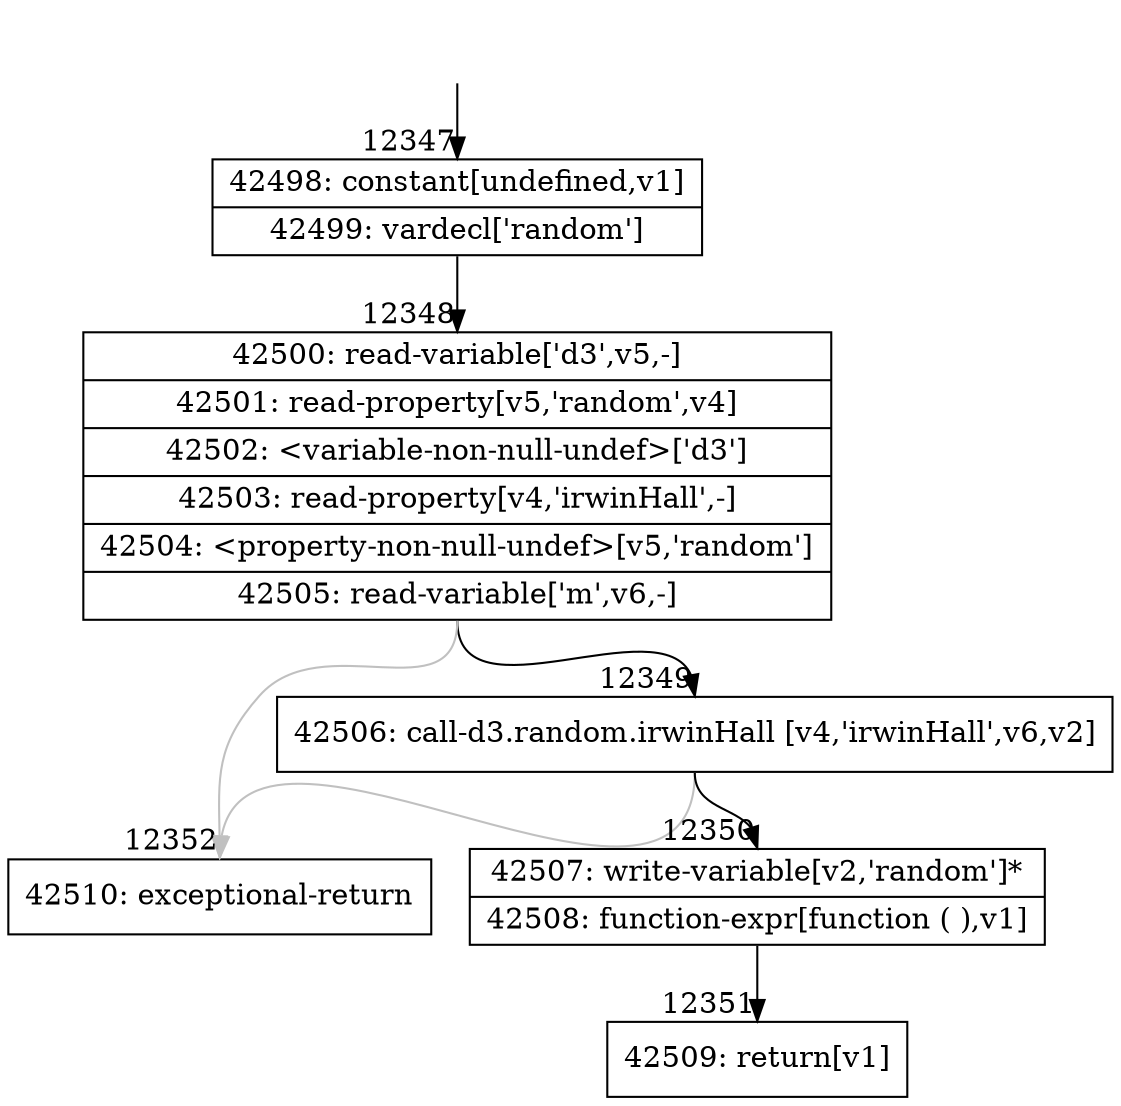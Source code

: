 digraph {
rankdir="TD"
BB_entry1136[shape=none,label=""];
BB_entry1136 -> BB12347 [tailport=s, headport=n, headlabel="    12347"]
BB12347 [shape=record label="{42498: constant[undefined,v1]|42499: vardecl['random']}" ] 
BB12347 -> BB12348 [tailport=s, headport=n, headlabel="      12348"]
BB12348 [shape=record label="{42500: read-variable['d3',v5,-]|42501: read-property[v5,'random',v4]|42502: \<variable-non-null-undef\>['d3']|42503: read-property[v4,'irwinHall',-]|42504: \<property-non-null-undef\>[v5,'random']|42505: read-variable['m',v6,-]}" ] 
BB12348 -> BB12349 [tailport=s, headport=n, headlabel="      12349"]
BB12348 -> BB12352 [tailport=s, headport=n, color=gray, headlabel="      12352"]
BB12349 [shape=record label="{42506: call-d3.random.irwinHall [v4,'irwinHall',v6,v2]}" ] 
BB12349 -> BB12350 [tailport=s, headport=n, headlabel="      12350"]
BB12349 -> BB12352 [tailport=s, headport=n, color=gray]
BB12350 [shape=record label="{42507: write-variable[v2,'random']*|42508: function-expr[function ( ),v1]}" ] 
BB12350 -> BB12351 [tailport=s, headport=n, headlabel="      12351"]
BB12351 [shape=record label="{42509: return[v1]}" ] 
BB12352 [shape=record label="{42510: exceptional-return}" ] 
//#$~ 7419
}

